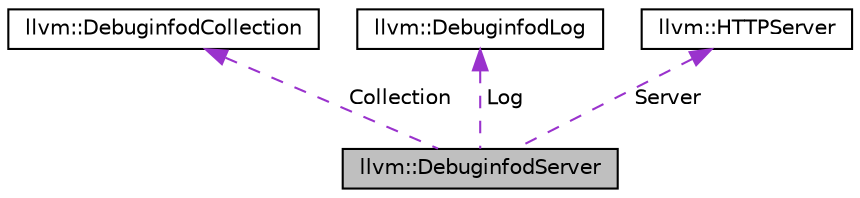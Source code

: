 digraph "llvm::DebuginfodServer"
{
 // LATEX_PDF_SIZE
  bgcolor="transparent";
  edge [fontname="Helvetica",fontsize="10",labelfontname="Helvetica",labelfontsize="10"];
  node [fontname="Helvetica",fontsize="10",shape=record];
  Node1 [label="llvm::DebuginfodServer",height=0.2,width=0.4,color="black", fillcolor="grey75", style="filled", fontcolor="black",tooltip=" "];
  Node2 -> Node1 [dir="back",color="darkorchid3",fontsize="10",style="dashed",label=" Collection" ,fontname="Helvetica"];
  Node2 [label="llvm::DebuginfodCollection",height=0.2,width=0.4,color="black",URL="$classllvm_1_1DebuginfodCollection.html",tooltip="Tracks a collection of debuginfod artifacts on the local filesystem."];
  Node3 -> Node1 [dir="back",color="darkorchid3",fontsize="10",style="dashed",label=" Log" ,fontname="Helvetica"];
  Node3 [label="llvm::DebuginfodLog",height=0.2,width=0.4,color="black",URL="$classllvm_1_1DebuginfodLog.html",tooltip=" "];
  Node4 -> Node1 [dir="back",color="darkorchid3",fontsize="10",style="dashed",label=" Server" ,fontname="Helvetica"];
  Node4 [label="llvm::HTTPServer",height=0.2,width=0.4,color="black",URL="$classllvm_1_1HTTPServer.html",tooltip="An HTTP server which can listen on a single TCP/IP port for HTTP requests and delgate them to the app..."];
}
